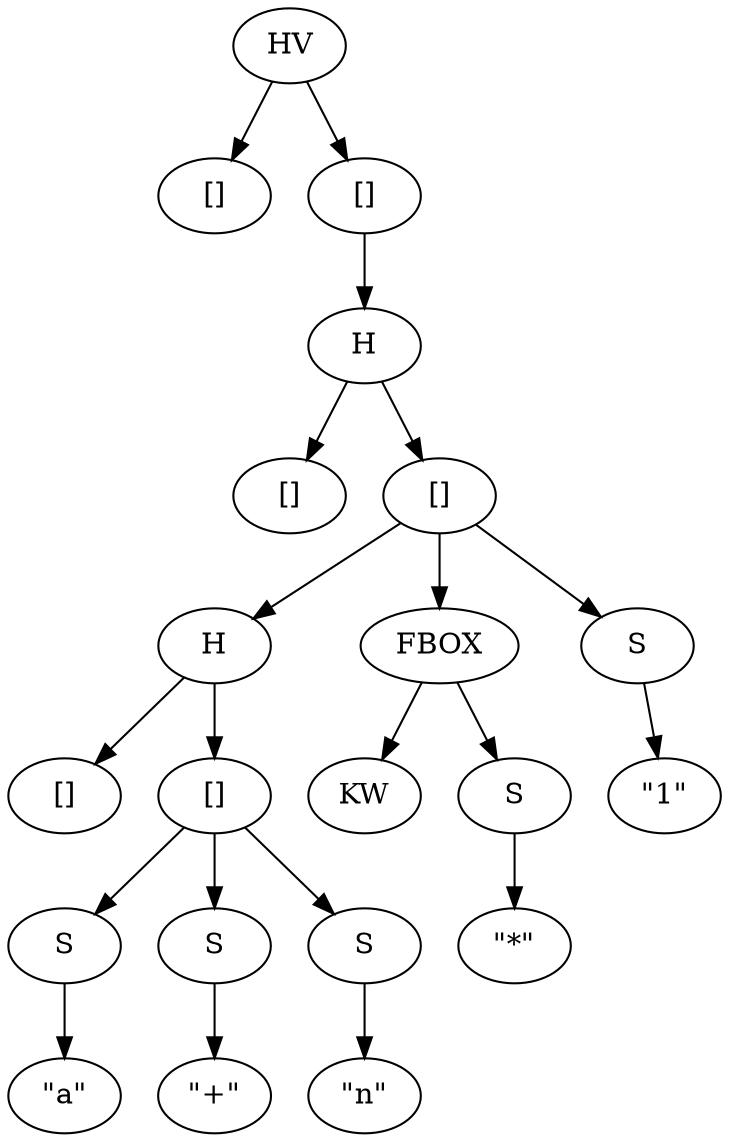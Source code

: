 digraph Term {
  a_0 [ label = "HV" ] ;
  a_0 -> c_0 ;
  a_0 -> d_0 ;
  c_0 [ label = "[]" ] ;
  d_0 [ label = "[]" ] ;
  d_0 -> f_0 ;
  f_0 [ label = "H" ] ;
  f_0 -> g_0 ;
  f_0 -> i_0 ;
  g_0 [ label = "[]" ] ;
  i_0 [ label = "[]" ] ;
  i_0 -> j_0 ;
  i_0 -> l_0 ;
  i_0 -> n_0 ;
  j_0 [ label = "H" ] ;
  j_0 -> o_0 ;
  j_0 -> p_0 ;
  o_0 [ label = "[]" ] ;
  p_0 [ label = "[]" ] ;
  p_0 -> q_0 ;
  p_0 -> r_0 ;
  p_0 -> s_0 ;
  q_0 [ label = "S" ] ;
  q_0 -> t_0 ;
  t_0 [ label = "\"a\"" ] ;
  r_0 [ label = "S" ] ;
  r_0 -> u_0 ;
  u_0 [ label = "\"+\"" ] ;
  s_0 [ label = "S" ] ;
  s_0 -> v_0 ;
  v_0 [ label = "\"n\"" ] ;
  l_0 [ label = "FBOX" ] ;
  l_0 -> w_0 ;
  l_0 -> x_0 ;
  w_0 [ label = "KW" ] ;
  x_0 [ label = "S" ] ;
  x_0 -> y_0 ;
  y_0 [ label = "\"*\"" ] ;
  n_0 [ label = "S" ] ;
  n_0 -> z_0 ;
  z_0 [ label = "\"1\"" ] ;
}
